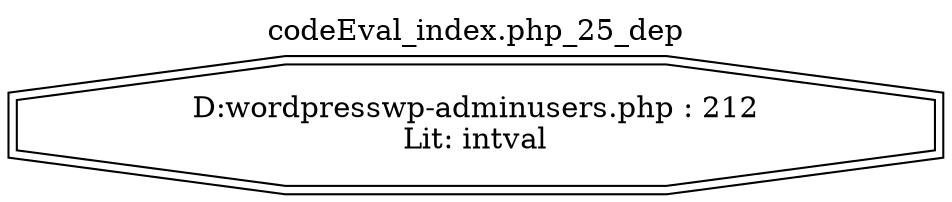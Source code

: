 digraph cfg {
  label="codeEval_index.php_25_dep";
  labelloc=t;
  n1 [shape=doubleoctagon, label="D:\wordpress\wp-admin\users.php : 212\nLit: intval\n"];
}
